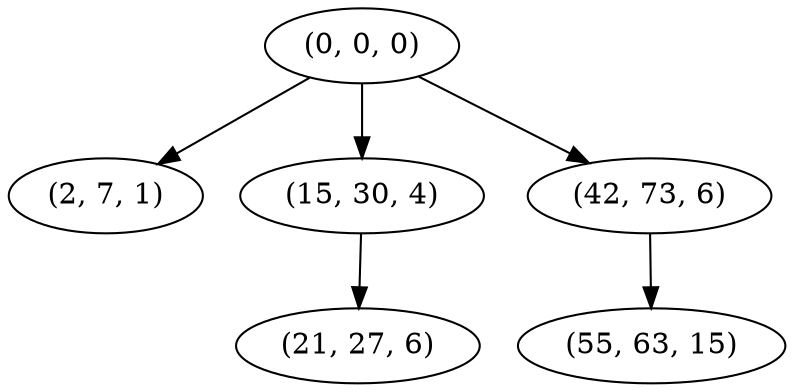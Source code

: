digraph tree {
    "(0, 0, 0)";
    "(2, 7, 1)";
    "(15, 30, 4)";
    "(21, 27, 6)";
    "(42, 73, 6)";
    "(55, 63, 15)";
    "(0, 0, 0)" -> "(2, 7, 1)";
    "(0, 0, 0)" -> "(15, 30, 4)";
    "(0, 0, 0)" -> "(42, 73, 6)";
    "(15, 30, 4)" -> "(21, 27, 6)";
    "(42, 73, 6)" -> "(55, 63, 15)";
}
